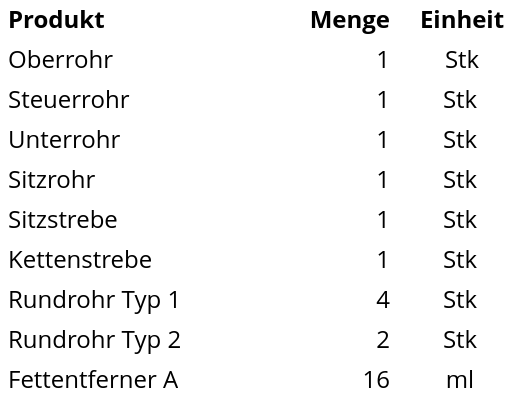 <mxfile version="13.7.9" type="device"><diagram id="GtRONhIAHqFVy6cvbiFZ" name="Seite 1"><mxGraphModel dx="1102" dy="574" grid="1" gridSize="10" guides="1" tooltips="1" connect="1" arrows="1" fold="1" page="1" pageScale="1" pageWidth="827" pageHeight="1169" math="0" shadow="0"><root><mxCell id="uIaLDYGZTDQxNUprMQj0-0"/><mxCell id="uIaLDYGZTDQxNUprMQj0-1" parent="uIaLDYGZTDQxNUprMQj0-0"/><mxCell id="lNzkrKnJwFvUfXzRsVHd-1" value="" style="shape=table;html=1;whiteSpace=wrap;startSize=0;container=1;collapsible=0;childLayout=tableLayout;fontFamily=Open Sans;fontSize=12;align=left;spacingLeft=2;strokeColor=none;" parent="uIaLDYGZTDQxNUprMQj0-1" vertex="1"><mxGeometry x="40" y="80" width="260" height="200" as="geometry"/></mxCell><mxCell id="lNzkrKnJwFvUfXzRsVHd-2" value="" style="shape=partialRectangle;html=1;whiteSpace=wrap;collapsible=0;dropTarget=0;pointerEvents=0;fillColor=none;top=0;left=0;bottom=0;right=0;points=[[0,0.5],[1,0.5]];portConstraint=eastwest;fontFamily=Open Sans;spacingLeft=2;align=left;strokeColor=none;" parent="lNzkrKnJwFvUfXzRsVHd-1" vertex="1"><mxGeometry width="260" height="20" as="geometry"/></mxCell><mxCell id="lNzkrKnJwFvUfXzRsVHd-3" value="&lt;b&gt;Produkt&lt;/b&gt;" style="shape=partialRectangle;html=1;whiteSpace=wrap;connectable=0;fillColor=none;top=0;left=0;bottom=0;right=0;overflow=hidden;align=left;fontFamily=Open Sans;spacingLeft=2;strokeColor=none;" parent="lNzkrKnJwFvUfXzRsVHd-2" vertex="1"><mxGeometry width="140" height="20" as="geometry"/></mxCell><mxCell id="lNzkrKnJwFvUfXzRsVHd-4" value="&lt;b&gt;Menge&lt;/b&gt;" style="shape=partialRectangle;html=1;whiteSpace=wrap;connectable=0;fillColor=none;top=0;left=0;bottom=0;right=0;overflow=hidden;fontFamily=Open Sans;spacingLeft=2;align=right;spacingRight=3;strokeColor=none;" parent="lNzkrKnJwFvUfXzRsVHd-2" vertex="1"><mxGeometry x="140" width="60" height="20" as="geometry"/></mxCell><mxCell id="fMSvkMgDqAuncgSKBUs4-0" value="Einheit" style="shape=partialRectangle;html=1;whiteSpace=wrap;connectable=0;fillColor=none;top=0;left=0;bottom=0;right=0;overflow=hidden;fontFamily=Open Sans;spacingLeft=2;align=center;fontStyle=1;strokeColor=none;" parent="lNzkrKnJwFvUfXzRsVHd-2" vertex="1"><mxGeometry x="200" width="60" height="20" as="geometry"/></mxCell><mxCell id="lNzkrKnJwFvUfXzRsVHd-10" value="" style="shape=partialRectangle;html=1;whiteSpace=wrap;collapsible=0;dropTarget=0;pointerEvents=0;fillColor=none;top=0;left=0;bottom=0;right=0;points=[[0,0.5],[1,0.5]];portConstraint=eastwest;fontFamily=Open Sans;spacingLeft=2;align=left;strokeColor=none;" parent="lNzkrKnJwFvUfXzRsVHd-1" vertex="1"><mxGeometry y="20" width="260" height="20" as="geometry"/></mxCell><mxCell id="lNzkrKnJwFvUfXzRsVHd-11" value="Oberrohr" style="shape=partialRectangle;html=1;whiteSpace=wrap;connectable=0;fillColor=none;top=0;left=0;bottom=0;right=0;overflow=hidden;fontFamily=Open Sans;spacingLeft=2;align=left;strokeColor=none;" parent="lNzkrKnJwFvUfXzRsVHd-10" vertex="1"><mxGeometry width="140" height="20" as="geometry"/></mxCell><mxCell id="lNzkrKnJwFvUfXzRsVHd-12" value="1" style="shape=partialRectangle;html=1;whiteSpace=wrap;connectable=0;fillColor=none;top=0;left=0;bottom=0;right=0;overflow=hidden;fontFamily=Open Sans;spacingLeft=2;align=right;spacingRight=3;strokeColor=none;" parent="lNzkrKnJwFvUfXzRsVHd-10" vertex="1"><mxGeometry x="140" width="60" height="20" as="geometry"/></mxCell><mxCell id="fMSvkMgDqAuncgSKBUs4-2" value="&lt;span&gt;Stk&lt;/span&gt;" style="shape=partialRectangle;html=1;whiteSpace=wrap;connectable=0;fillColor=none;top=0;left=0;bottom=0;right=0;overflow=hidden;fontFamily=Open Sans;spacingLeft=2;align=center;strokeColor=none;" parent="lNzkrKnJwFvUfXzRsVHd-10" vertex="1"><mxGeometry x="200" width="60" height="20" as="geometry"/></mxCell><mxCell id="lNzkrKnJwFvUfXzRsVHd-37" value="" style="shape=partialRectangle;html=1;whiteSpace=wrap;collapsible=0;dropTarget=0;pointerEvents=0;fillColor=none;top=0;left=0;bottom=0;right=0;points=[[0,0.5],[1,0.5]];portConstraint=eastwest;fontFamily=Open Sans;fontSize=12;align=left;strokeColor=none;" parent="lNzkrKnJwFvUfXzRsVHd-1" vertex="1"><mxGeometry y="40" width="260" height="20" as="geometry"/></mxCell><mxCell id="lNzkrKnJwFvUfXzRsVHd-38" value="Steuerrohr" style="shape=partialRectangle;html=1;whiteSpace=wrap;connectable=0;fillColor=none;top=0;left=0;bottom=0;right=0;overflow=hidden;align=left;fontFamily=Open Sans;spacingLeft=2;strokeColor=none;" parent="lNzkrKnJwFvUfXzRsVHd-37" vertex="1"><mxGeometry width="140" height="20" as="geometry"/></mxCell><mxCell id="lNzkrKnJwFvUfXzRsVHd-39" value="1" style="shape=partialRectangle;html=1;whiteSpace=wrap;connectable=0;fillColor=none;top=0;left=0;bottom=0;right=0;overflow=hidden;align=right;fontFamily=Open Sans;spacingRight=3;strokeColor=none;" parent="lNzkrKnJwFvUfXzRsVHd-37" vertex="1"><mxGeometry x="140" width="60" height="20" as="geometry"/></mxCell><mxCell id="fMSvkMgDqAuncgSKBUs4-3" value="&lt;span&gt;Stk&lt;/span&gt;" style="shape=partialRectangle;html=1;whiteSpace=wrap;connectable=0;fillColor=none;top=0;left=0;bottom=0;right=0;overflow=hidden;align=center;fontFamily=Open Sans;strokeColor=none;" parent="lNzkrKnJwFvUfXzRsVHd-37" vertex="1"><mxGeometry x="200" width="60" height="20" as="geometry"/></mxCell><mxCell id="lNzkrKnJwFvUfXzRsVHd-33" value="" style="shape=partialRectangle;html=1;whiteSpace=wrap;collapsible=0;dropTarget=0;pointerEvents=0;fillColor=none;top=0;left=0;bottom=0;right=0;points=[[0,0.5],[1,0.5]];portConstraint=eastwest;fontFamily=Open Sans;fontSize=12;align=left;strokeColor=none;" parent="lNzkrKnJwFvUfXzRsVHd-1" vertex="1"><mxGeometry y="60" width="260" height="20" as="geometry"/></mxCell><mxCell id="lNzkrKnJwFvUfXzRsVHd-34" value="&lt;meta charset=&quot;utf-8&quot;&gt;Unterrohr" style="shape=partialRectangle;html=1;whiteSpace=wrap;connectable=0;fillColor=none;top=0;left=0;bottom=0;right=0;overflow=hidden;align=left;fontFamily=Open Sans;spacingLeft=2;strokeColor=none;" parent="lNzkrKnJwFvUfXzRsVHd-33" vertex="1"><mxGeometry width="140" height="20" as="geometry"/></mxCell><mxCell id="lNzkrKnJwFvUfXzRsVHd-35" value="1" style="shape=partialRectangle;html=1;whiteSpace=wrap;connectable=0;fillColor=none;top=0;left=0;bottom=0;right=0;overflow=hidden;align=right;fontFamily=Open Sans;spacingRight=3;strokeColor=none;" parent="lNzkrKnJwFvUfXzRsVHd-33" vertex="1"><mxGeometry x="140" width="60" height="20" as="geometry"/></mxCell><mxCell id="fMSvkMgDqAuncgSKBUs4-4" value="&lt;span&gt;Stk&lt;/span&gt;" style="shape=partialRectangle;html=1;whiteSpace=wrap;connectable=0;fillColor=none;top=0;left=0;bottom=0;right=0;overflow=hidden;align=center;fontFamily=Open Sans;strokeColor=none;" parent="lNzkrKnJwFvUfXzRsVHd-33" vertex="1"><mxGeometry x="200" width="60" height="20" as="geometry"/></mxCell><mxCell id="lNzkrKnJwFvUfXzRsVHd-49" value="" style="shape=partialRectangle;html=1;whiteSpace=wrap;collapsible=0;dropTarget=0;pointerEvents=0;fillColor=none;top=0;left=0;bottom=0;right=0;points=[[0,0.5],[1,0.5]];portConstraint=eastwest;fontFamily=Open Sans;fontSize=12;align=left;strokeColor=none;" parent="lNzkrKnJwFvUfXzRsVHd-1" vertex="1"><mxGeometry y="80" width="260" height="20" as="geometry"/></mxCell><mxCell id="lNzkrKnJwFvUfXzRsVHd-50" value="Sitzrohr" style="shape=partialRectangle;html=1;whiteSpace=wrap;connectable=0;fillColor=none;top=0;left=0;bottom=0;right=0;overflow=hidden;fontFamily=Open Sans;align=left;spacingLeft=2;strokeColor=none;" parent="lNzkrKnJwFvUfXzRsVHd-49" vertex="1"><mxGeometry width="140" height="20" as="geometry"/></mxCell><mxCell id="lNzkrKnJwFvUfXzRsVHd-51" value="1" style="shape=partialRectangle;html=1;whiteSpace=wrap;connectable=0;fillColor=none;top=0;left=0;bottom=0;right=0;overflow=hidden;fontFamily=Open Sans;align=right;spacingRight=3;strokeColor=none;" parent="lNzkrKnJwFvUfXzRsVHd-49" vertex="1"><mxGeometry x="140" width="60" height="20" as="geometry"/></mxCell><mxCell id="fMSvkMgDqAuncgSKBUs4-5" value="&lt;span&gt;Stk&lt;/span&gt;" style="shape=partialRectangle;html=1;whiteSpace=wrap;connectable=0;fillColor=none;top=0;left=0;bottom=0;right=0;overflow=hidden;fontFamily=Open Sans;align=center;strokeColor=none;" parent="lNzkrKnJwFvUfXzRsVHd-49" vertex="1"><mxGeometry x="200" width="60" height="20" as="geometry"/></mxCell><mxCell id="lNzkrKnJwFvUfXzRsVHd-45" value="" style="shape=partialRectangle;html=1;whiteSpace=wrap;collapsible=0;dropTarget=0;pointerEvents=0;fillColor=none;top=0;left=0;bottom=0;right=0;points=[[0,0.5],[1,0.5]];portConstraint=eastwest;fontFamily=Open Sans;fontSize=12;align=left;strokeColor=none;" parent="lNzkrKnJwFvUfXzRsVHd-1" vertex="1"><mxGeometry y="100" width="260" height="20" as="geometry"/></mxCell><mxCell id="lNzkrKnJwFvUfXzRsVHd-46" value="&lt;meta charset=&quot;utf-8&quot;&gt;Sitzstrebe" style="shape=partialRectangle;html=1;whiteSpace=wrap;connectable=0;fillColor=none;top=0;left=0;bottom=0;right=0;overflow=hidden;fontFamily=Open Sans;align=left;spacingLeft=2;strokeColor=none;" parent="lNzkrKnJwFvUfXzRsVHd-45" vertex="1"><mxGeometry width="140" height="20" as="geometry"/></mxCell><mxCell id="lNzkrKnJwFvUfXzRsVHd-47" value="1" style="shape=partialRectangle;html=1;whiteSpace=wrap;connectable=0;fillColor=none;top=0;left=0;bottom=0;right=0;overflow=hidden;fontFamily=Open Sans;align=right;spacingRight=3;strokeColor=none;" parent="lNzkrKnJwFvUfXzRsVHd-45" vertex="1"><mxGeometry x="140" width="60" height="20" as="geometry"/></mxCell><mxCell id="fMSvkMgDqAuncgSKBUs4-6" value="&lt;span&gt;Stk&lt;/span&gt;" style="shape=partialRectangle;html=1;whiteSpace=wrap;connectable=0;fillColor=none;top=0;left=0;bottom=0;right=0;overflow=hidden;fontFamily=Open Sans;align=center;strokeColor=none;" parent="lNzkrKnJwFvUfXzRsVHd-45" vertex="1"><mxGeometry x="200" width="60" height="20" as="geometry"/></mxCell><mxCell id="lNzkrKnJwFvUfXzRsVHd-41" value="" style="shape=partialRectangle;html=1;whiteSpace=wrap;collapsible=0;dropTarget=0;pointerEvents=0;fillColor=none;top=0;left=0;bottom=0;right=0;points=[[0,0.5],[1,0.5]];portConstraint=eastwest;fontFamily=Open Sans;fontSize=12;align=left;strokeColor=none;" parent="lNzkrKnJwFvUfXzRsVHd-1" vertex="1"><mxGeometry y="120" width="260" height="20" as="geometry"/></mxCell><mxCell id="lNzkrKnJwFvUfXzRsVHd-42" value="&lt;meta charset=&quot;utf-8&quot;&gt;Kettenstrebe" style="shape=partialRectangle;html=1;whiteSpace=wrap;connectable=0;fillColor=none;top=0;left=0;bottom=0;right=0;overflow=hidden;fontFamily=Open Sans;align=left;spacingLeft=2;strokeColor=none;" parent="lNzkrKnJwFvUfXzRsVHd-41" vertex="1"><mxGeometry width="140" height="20" as="geometry"/></mxCell><mxCell id="lNzkrKnJwFvUfXzRsVHd-43" value="1" style="shape=partialRectangle;html=1;whiteSpace=wrap;connectable=0;fillColor=none;top=0;left=0;bottom=0;right=0;overflow=hidden;fontFamily=Open Sans;align=right;spacingRight=3;strokeColor=none;" parent="lNzkrKnJwFvUfXzRsVHd-41" vertex="1"><mxGeometry x="140" width="60" height="20" as="geometry"/></mxCell><mxCell id="fMSvkMgDqAuncgSKBUs4-7" value="&lt;span&gt;Stk&lt;/span&gt;" style="shape=partialRectangle;html=1;whiteSpace=wrap;connectable=0;fillColor=none;top=0;left=0;bottom=0;right=0;overflow=hidden;fontFamily=Open Sans;align=center;strokeColor=none;" parent="lNzkrKnJwFvUfXzRsVHd-41" vertex="1"><mxGeometry x="200" width="60" height="20" as="geometry"/></mxCell><mxCell id="lNzkrKnJwFvUfXzRsVHd-61" value="" style="shape=partialRectangle;html=1;whiteSpace=wrap;collapsible=0;dropTarget=0;pointerEvents=0;fillColor=none;top=0;left=0;bottom=0;right=0;points=[[0,0.5],[1,0.5]];portConstraint=eastwest;fontFamily=Open Sans;fontSize=12;align=left;strokeColor=none;" parent="lNzkrKnJwFvUfXzRsVHd-1" vertex="1"><mxGeometry y="140" width="260" height="20" as="geometry"/></mxCell><mxCell id="lNzkrKnJwFvUfXzRsVHd-62" value="&lt;meta charset=&quot;utf-8&quot;&gt;Rundrohr Typ 1" style="shape=partialRectangle;html=1;whiteSpace=wrap;connectable=0;fillColor=none;top=0;left=0;bottom=0;right=0;overflow=hidden;fontFamily=Open Sans;align=left;spacingLeft=2;strokeColor=none;" parent="lNzkrKnJwFvUfXzRsVHd-61" vertex="1"><mxGeometry width="140" height="20" as="geometry"/></mxCell><mxCell id="lNzkrKnJwFvUfXzRsVHd-63" value="4" style="shape=partialRectangle;html=1;whiteSpace=wrap;connectable=0;fillColor=none;top=0;left=0;bottom=0;right=0;overflow=hidden;fontFamily=Open Sans;align=right;spacingRight=3;strokeColor=none;" parent="lNzkrKnJwFvUfXzRsVHd-61" vertex="1"><mxGeometry x="140" width="60" height="20" as="geometry"/></mxCell><mxCell id="fMSvkMgDqAuncgSKBUs4-8" value="&lt;span&gt;Stk&lt;/span&gt;" style="shape=partialRectangle;html=1;whiteSpace=wrap;connectable=0;fillColor=none;top=0;left=0;bottom=0;right=0;overflow=hidden;fontFamily=Open Sans;align=center;strokeColor=none;" parent="lNzkrKnJwFvUfXzRsVHd-61" vertex="1"><mxGeometry x="200" width="60" height="20" as="geometry"/></mxCell><mxCell id="lNzkrKnJwFvUfXzRsVHd-57" value="" style="shape=partialRectangle;html=1;whiteSpace=wrap;collapsible=0;dropTarget=0;pointerEvents=0;fillColor=none;top=0;left=0;bottom=0;right=0;points=[[0,0.5],[1,0.5]];portConstraint=eastwest;fontFamily=Open Sans;fontSize=12;align=left;strokeColor=none;" parent="lNzkrKnJwFvUfXzRsVHd-1" vertex="1"><mxGeometry y="160" width="260" height="20" as="geometry"/></mxCell><mxCell id="lNzkrKnJwFvUfXzRsVHd-58" value="Rundrohr Typ 2" style="shape=partialRectangle;html=1;whiteSpace=wrap;connectable=0;fillColor=none;top=0;left=0;bottom=0;right=0;overflow=hidden;fontFamily=Open Sans;align=left;spacingLeft=2;strokeColor=none;" parent="lNzkrKnJwFvUfXzRsVHd-57" vertex="1"><mxGeometry width="140" height="20" as="geometry"/></mxCell><mxCell id="lNzkrKnJwFvUfXzRsVHd-59" value="2" style="shape=partialRectangle;html=1;whiteSpace=wrap;connectable=0;fillColor=none;top=0;left=0;bottom=0;right=0;overflow=hidden;fontFamily=Open Sans;align=right;spacingRight=3;strokeColor=none;" parent="lNzkrKnJwFvUfXzRsVHd-57" vertex="1"><mxGeometry x="140" width="60" height="20" as="geometry"/></mxCell><mxCell id="fMSvkMgDqAuncgSKBUs4-9" value="&lt;span&gt;Stk&lt;/span&gt;" style="shape=partialRectangle;html=1;whiteSpace=wrap;connectable=0;fillColor=none;top=0;left=0;bottom=0;right=0;overflow=hidden;fontFamily=Open Sans;align=center;strokeColor=none;" parent="lNzkrKnJwFvUfXzRsVHd-57" vertex="1"><mxGeometry x="200" width="60" height="20" as="geometry"/></mxCell><mxCell id="diI0_13bmxmqcU8Szz5P-2" style="shape=partialRectangle;html=1;whiteSpace=wrap;collapsible=0;dropTarget=0;pointerEvents=0;fillColor=none;top=0;left=0;bottom=0;right=0;points=[[0,0.5],[1,0.5]];portConstraint=eastwest;fontFamily=Open Sans;fontSize=12;align=left;strokeColor=none;" parent="lNzkrKnJwFvUfXzRsVHd-1" vertex="1"><mxGeometry y="180" width="260" height="20" as="geometry"/></mxCell><mxCell id="diI0_13bmxmqcU8Szz5P-3" value="Fettentferner A" style="shape=partialRectangle;html=1;whiteSpace=wrap;connectable=0;fillColor=none;top=0;left=0;bottom=0;right=0;overflow=hidden;fontFamily=Open Sans;align=left;spacingLeft=2;strokeColor=none;" parent="diI0_13bmxmqcU8Szz5P-2" vertex="1"><mxGeometry width="140" height="20" as="geometry"/></mxCell><mxCell id="diI0_13bmxmqcU8Szz5P-4" value="16" style="shape=partialRectangle;html=1;whiteSpace=wrap;connectable=0;fillColor=none;top=0;left=0;bottom=0;right=0;overflow=hidden;fontFamily=Open Sans;align=right;spacingRight=3;strokeColor=none;" parent="diI0_13bmxmqcU8Szz5P-2" vertex="1"><mxGeometry x="140" width="60" height="20" as="geometry"/></mxCell><mxCell id="fMSvkMgDqAuncgSKBUs4-10" value="ml" style="shape=partialRectangle;html=1;whiteSpace=wrap;connectable=0;fillColor=none;top=0;left=0;bottom=0;right=0;overflow=hidden;fontFamily=Open Sans;align=center;strokeColor=none;" parent="diI0_13bmxmqcU8Szz5P-2" vertex="1"><mxGeometry x="200" width="60" height="20" as="geometry"/></mxCell></root></mxGraphModel></diagram></mxfile>